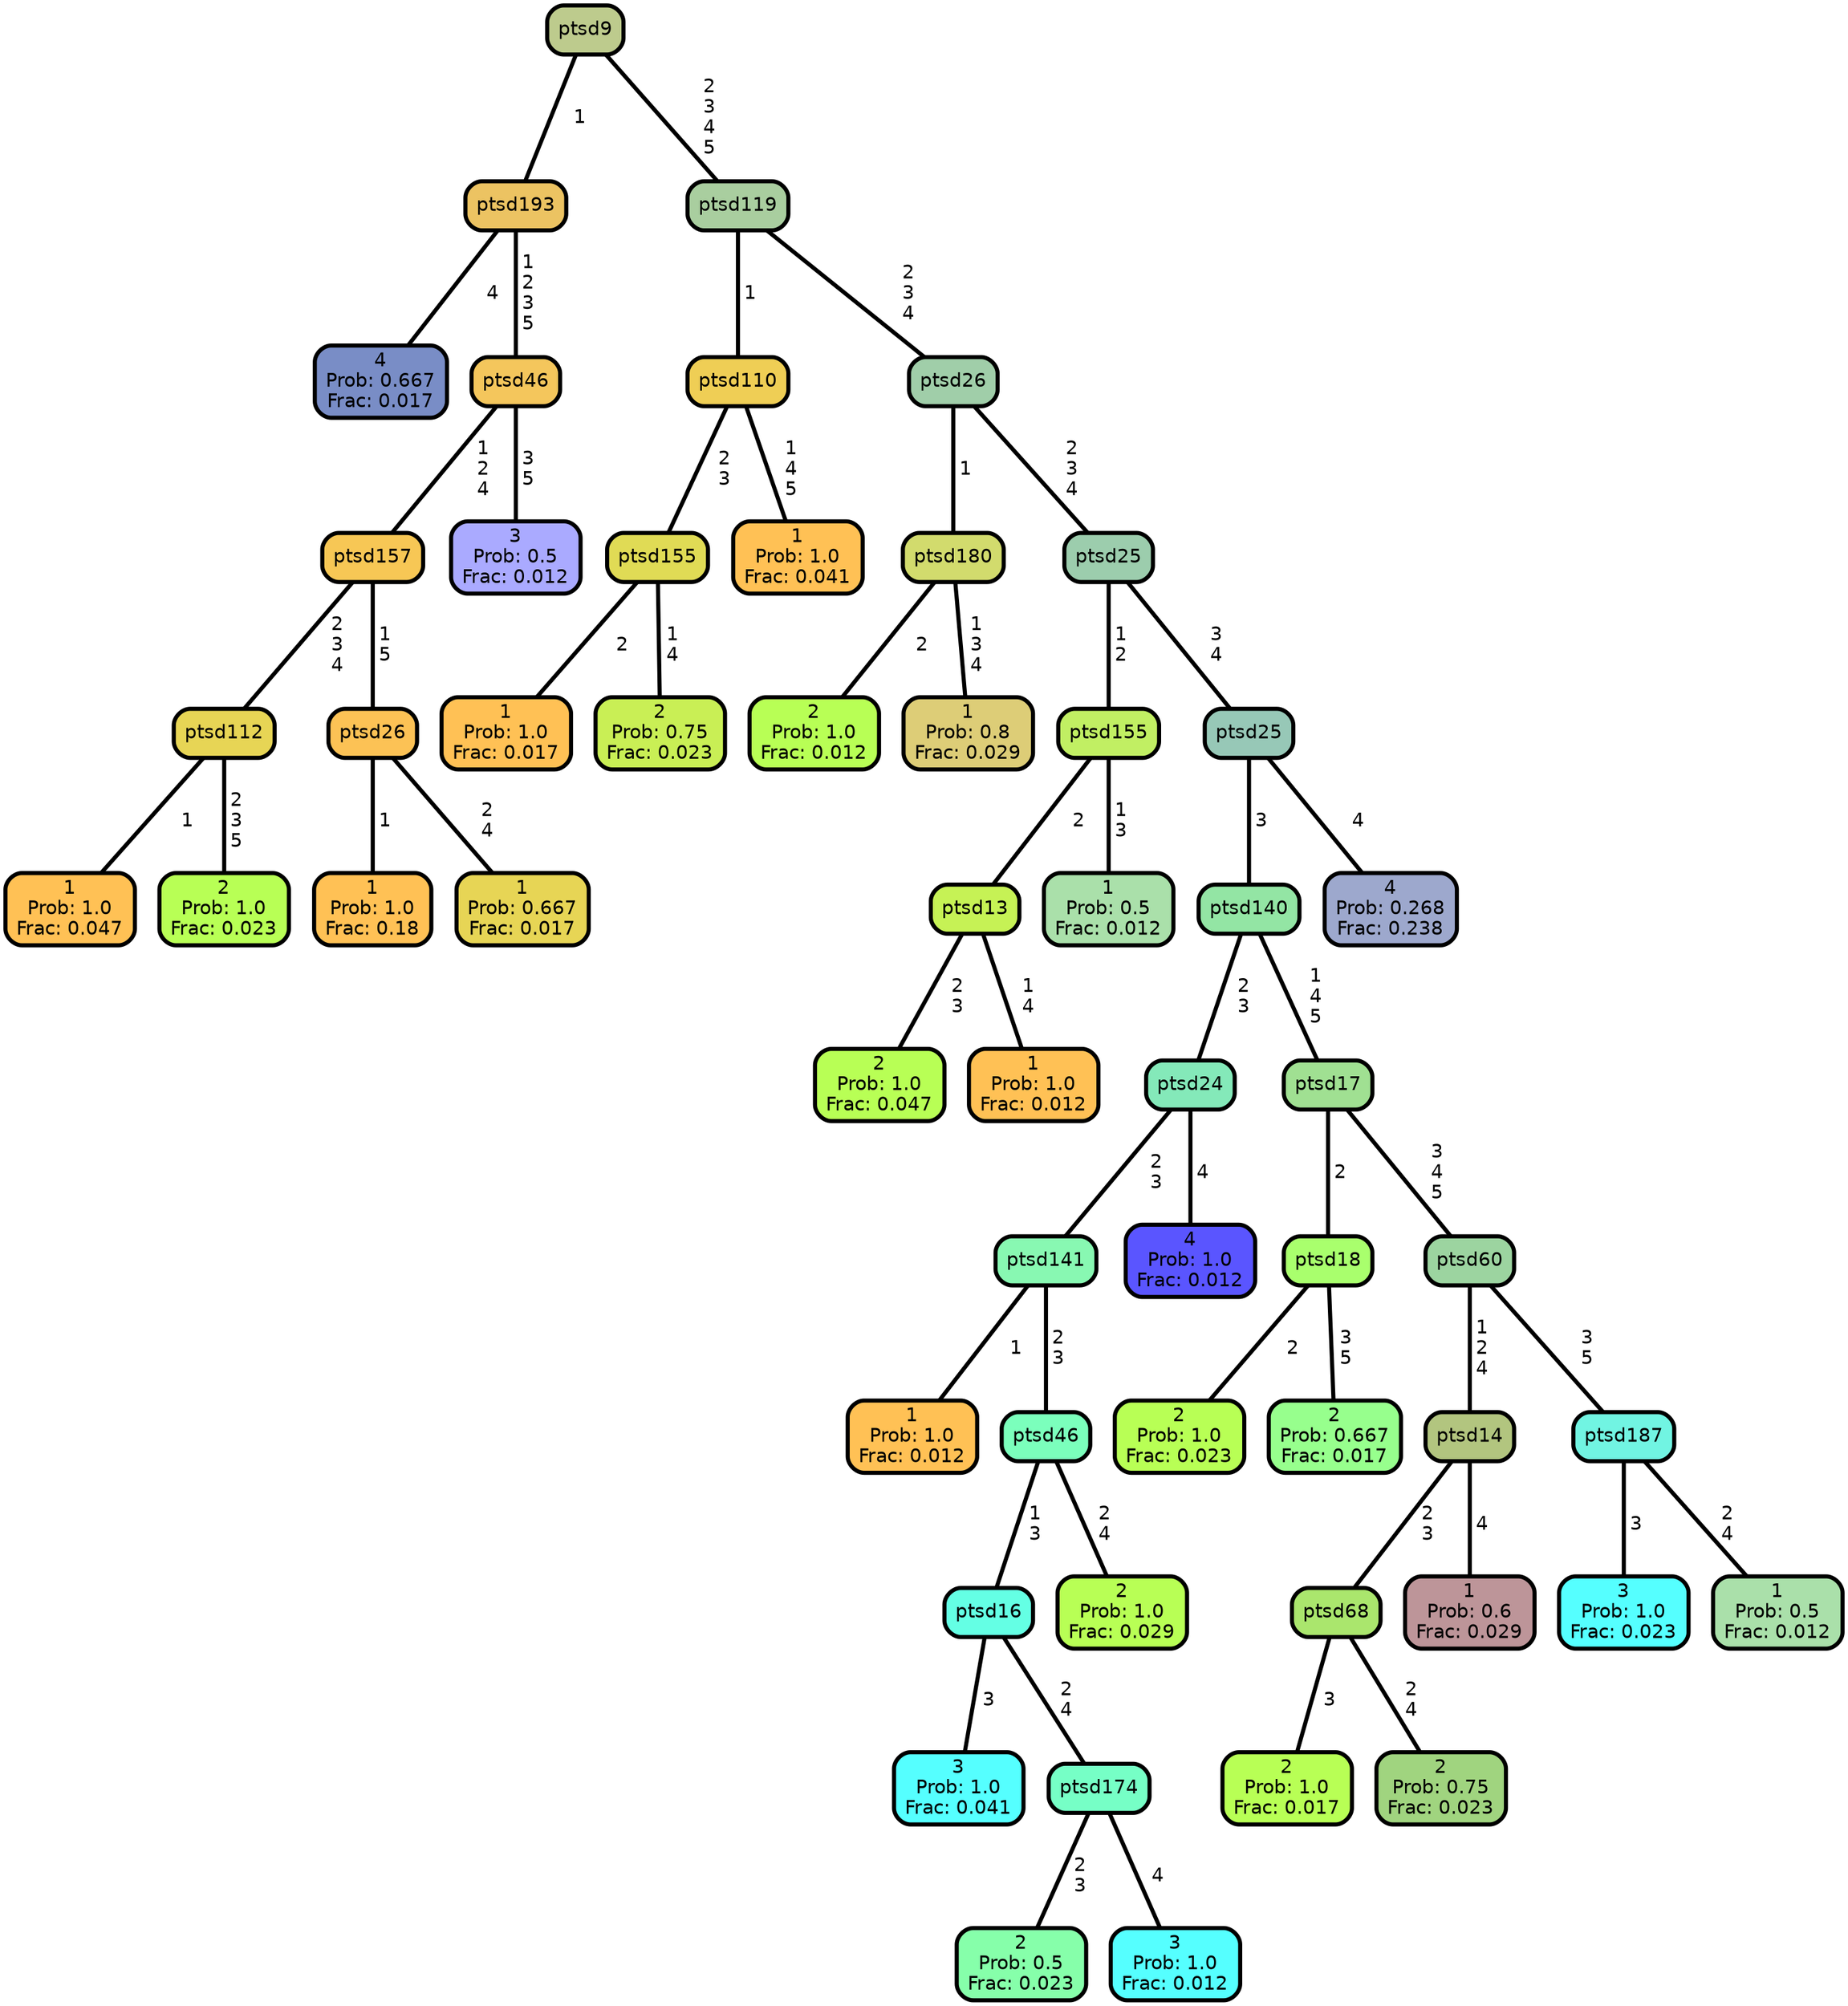graph Tree {
node [shape=box, style="filled, rounded",color="black",penwidth="3",fontcolor="black",                 fontname=helvetica] ;
graph [ranksep="0 equally", splines=straight,                 bgcolor=transparent, dpi=200] ;
edge [fontname=helvetica, color=black] ;
0 [label="4
Prob: 0.667
Frac: 0.017", fillcolor="#798dc6"] ;
1 [label="ptsd193", fillcolor="#ecc362"] ;
2 [label="1
Prob: 1.0
Frac: 0.047", fillcolor="#ffc155"] ;
3 [label="ptsd112", fillcolor="#e7d555"] ;
4 [label="2
Prob: 1.0
Frac: 0.023", fillcolor="#b8ff55"] ;
5 [label="ptsd157", fillcolor="#f7c755"] ;
6 [label="1
Prob: 1.0
Frac: 0.18", fillcolor="#ffc155"] ;
7 [label="ptsd26", fillcolor="#fcc255"] ;
8 [label="1
Prob: 0.667
Frac: 0.017", fillcolor="#e7d555"] ;
9 [label="ptsd46", fillcolor="#f4c65c"] ;
10 [label="3
Prob: 0.5
Frac: 0.012", fillcolor="#aaaaff"] ;
11 [label="ptsd9", fillcolor="#bdcb8d"] ;
12 [label="1
Prob: 1.0
Frac: 0.017", fillcolor="#ffc155"] ;
13 [label="ptsd155", fillcolor="#e0db55"] ;
14 [label="2
Prob: 0.75
Frac: 0.023", fillcolor="#c9ef55"] ;
15 [label="ptsd110", fillcolor="#efce55"] ;
16 [label="1
Prob: 1.0
Frac: 0.041", fillcolor="#ffc155"] ;
17 [label="ptsd119", fillcolor="#a9ce9f"] ;
18 [label="2
Prob: 1.0
Frac: 0.012", fillcolor="#b8ff55"] ;
19 [label="ptsd180", fillcolor="#d2db6d"] ;
20 [label="1
Prob: 0.8
Frac: 0.029", fillcolor="#ddcd77"] ;
21 [label="ptsd26", fillcolor="#a0cea9"] ;
22 [label="2
Prob: 1.0
Frac: 0.047", fillcolor="#b8ff55"] ;
23 [label="ptsd13", fillcolor="#c6f255"] ;
24 [label="1
Prob: 1.0
Frac: 0.012", fillcolor="#ffc155"] ;
25 [label="ptsd155", fillcolor="#c1ef63"] ;
26 [label="1
Prob: 0.5
Frac: 0.012", fillcolor="#aae0aa"] ;
27 [label="ptsd25", fillcolor="#9ccdad"] ;
28 [label="1
Prob: 1.0
Frac: 0.012", fillcolor="#ffc155"] ;
29 [label="ptsd141", fillcolor="#88f8b2"] ;
30 [label="3
Prob: 1.0
Frac: 0.041", fillcolor="#55ffff"] ;
31 [label="ptsd16", fillcolor="#64ffe4"] ;
32 [label="2
Prob: 0.5
Frac: 0.023", fillcolor="#86ffaa"] ;
33 [label="ptsd174", fillcolor="#76ffc6"] ;
34 [label="3
Prob: 1.0
Frac: 0.012", fillcolor="#55ffff"] ;
35 [label="ptsd46", fillcolor="#7bffbc"] ;
36 [label="2
Prob: 1.0
Frac: 0.029", fillcolor="#b8ff55"] ;
37 [label="ptsd24", fillcolor="#84e9b9"] ;
38 [label="4
Prob: 1.0
Frac: 0.012", fillcolor="#5a55ff"] ;
39 [label="ptsd140", fillcolor="#93e5a4"] ;
40 [label="2
Prob: 1.0
Frac: 0.023", fillcolor="#b8ff55"] ;
41 [label="ptsd18", fillcolor="#a9ff6d"] ;
42 [label="2
Prob: 0.667
Frac: 0.017", fillcolor="#97ff8d"] ;
43 [label="ptsd17", fillcolor="#a0e092"] ;
44 [label="2
Prob: 1.0
Frac: 0.017", fillcolor="#b8ff55"] ;
45 [label="ptsd68", fillcolor="#aae66d"] ;
46 [label="2
Prob: 0.75
Frac: 0.023", fillcolor="#a0d47f"] ;
47 [label="ptsd14", fillcolor="#b2c57f"] ;
48 [label="1
Prob: 0.6
Frac: 0.029", fillcolor="#bd9599"] ;
49 [label="ptsd60", fillcolor="#9cd4a0"] ;
50 [label="3
Prob: 1.0
Frac: 0.023", fillcolor="#55ffff"] ;
51 [label="ptsd187", fillcolor="#71f4e2"] ;
52 [label="1
Prob: 0.5
Frac: 0.012", fillcolor="#aae0aa"] ;
53 [label="ptsd25", fillcolor="#97c8b7"] ;
54 [label="4
Prob: 0.268
Frac: 0.238", fillcolor="#9da8cd"] ;
1 -- 0 [label=" 4",penwidth=3] ;
1 -- 9 [label=" 1\n 2\n 3\n 5",penwidth=3] ;
3 -- 2 [label=" 1",penwidth=3] ;
3 -- 4 [label=" 2\n 3\n 5",penwidth=3] ;
5 -- 3 [label=" 2\n 3\n 4",penwidth=3] ;
5 -- 7 [label=" 1\n 5",penwidth=3] ;
7 -- 6 [label=" 1",penwidth=3] ;
7 -- 8 [label=" 2\n 4",penwidth=3] ;
9 -- 5 [label=" 1\n 2\n 4",penwidth=3] ;
9 -- 10 [label=" 3\n 5",penwidth=3] ;
11 -- 1 [label=" 1",penwidth=3] ;
11 -- 17 [label=" 2\n 3\n 4\n 5",penwidth=3] ;
13 -- 12 [label=" 2",penwidth=3] ;
13 -- 14 [label=" 1\n 4",penwidth=3] ;
15 -- 13 [label=" 2\n 3",penwidth=3] ;
15 -- 16 [label=" 1\n 4\n 5",penwidth=3] ;
17 -- 15 [label=" 1",penwidth=3] ;
17 -- 21 [label=" 2\n 3\n 4",penwidth=3] ;
19 -- 18 [label=" 2",penwidth=3] ;
19 -- 20 [label=" 1\n 3\n 4",penwidth=3] ;
21 -- 19 [label=" 1",penwidth=3] ;
21 -- 27 [label=" 2\n 3\n 4",penwidth=3] ;
23 -- 22 [label=" 2\n 3",penwidth=3] ;
23 -- 24 [label=" 1\n 4",penwidth=3] ;
25 -- 23 [label=" 2",penwidth=3] ;
25 -- 26 [label=" 1\n 3",penwidth=3] ;
27 -- 25 [label=" 1\n 2",penwidth=3] ;
27 -- 53 [label=" 3\n 4",penwidth=3] ;
29 -- 28 [label=" 1",penwidth=3] ;
29 -- 35 [label=" 2\n 3",penwidth=3] ;
31 -- 30 [label=" 3",penwidth=3] ;
31 -- 33 [label=" 2\n 4",penwidth=3] ;
33 -- 32 [label=" 2\n 3",penwidth=3] ;
33 -- 34 [label=" 4",penwidth=3] ;
35 -- 31 [label=" 1\n 3",penwidth=3] ;
35 -- 36 [label=" 2\n 4",penwidth=3] ;
37 -- 29 [label=" 2\n 3",penwidth=3] ;
37 -- 38 [label=" 4",penwidth=3] ;
39 -- 37 [label=" 2\n 3",penwidth=3] ;
39 -- 43 [label=" 1\n 4\n 5",penwidth=3] ;
41 -- 40 [label=" 2",penwidth=3] ;
41 -- 42 [label=" 3\n 5",penwidth=3] ;
43 -- 41 [label=" 2",penwidth=3] ;
43 -- 49 [label=" 3\n 4\n 5",penwidth=3] ;
45 -- 44 [label=" 3",penwidth=3] ;
45 -- 46 [label=" 2\n 4",penwidth=3] ;
47 -- 45 [label=" 2\n 3",penwidth=3] ;
47 -- 48 [label=" 4",penwidth=3] ;
49 -- 47 [label=" 1\n 2\n 4",penwidth=3] ;
49 -- 51 [label=" 3\n 5",penwidth=3] ;
51 -- 50 [label=" 3",penwidth=3] ;
51 -- 52 [label=" 2\n 4",penwidth=3] ;
53 -- 39 [label=" 3",penwidth=3] ;
53 -- 54 [label=" 4",penwidth=3] ;
{rank = same;}}